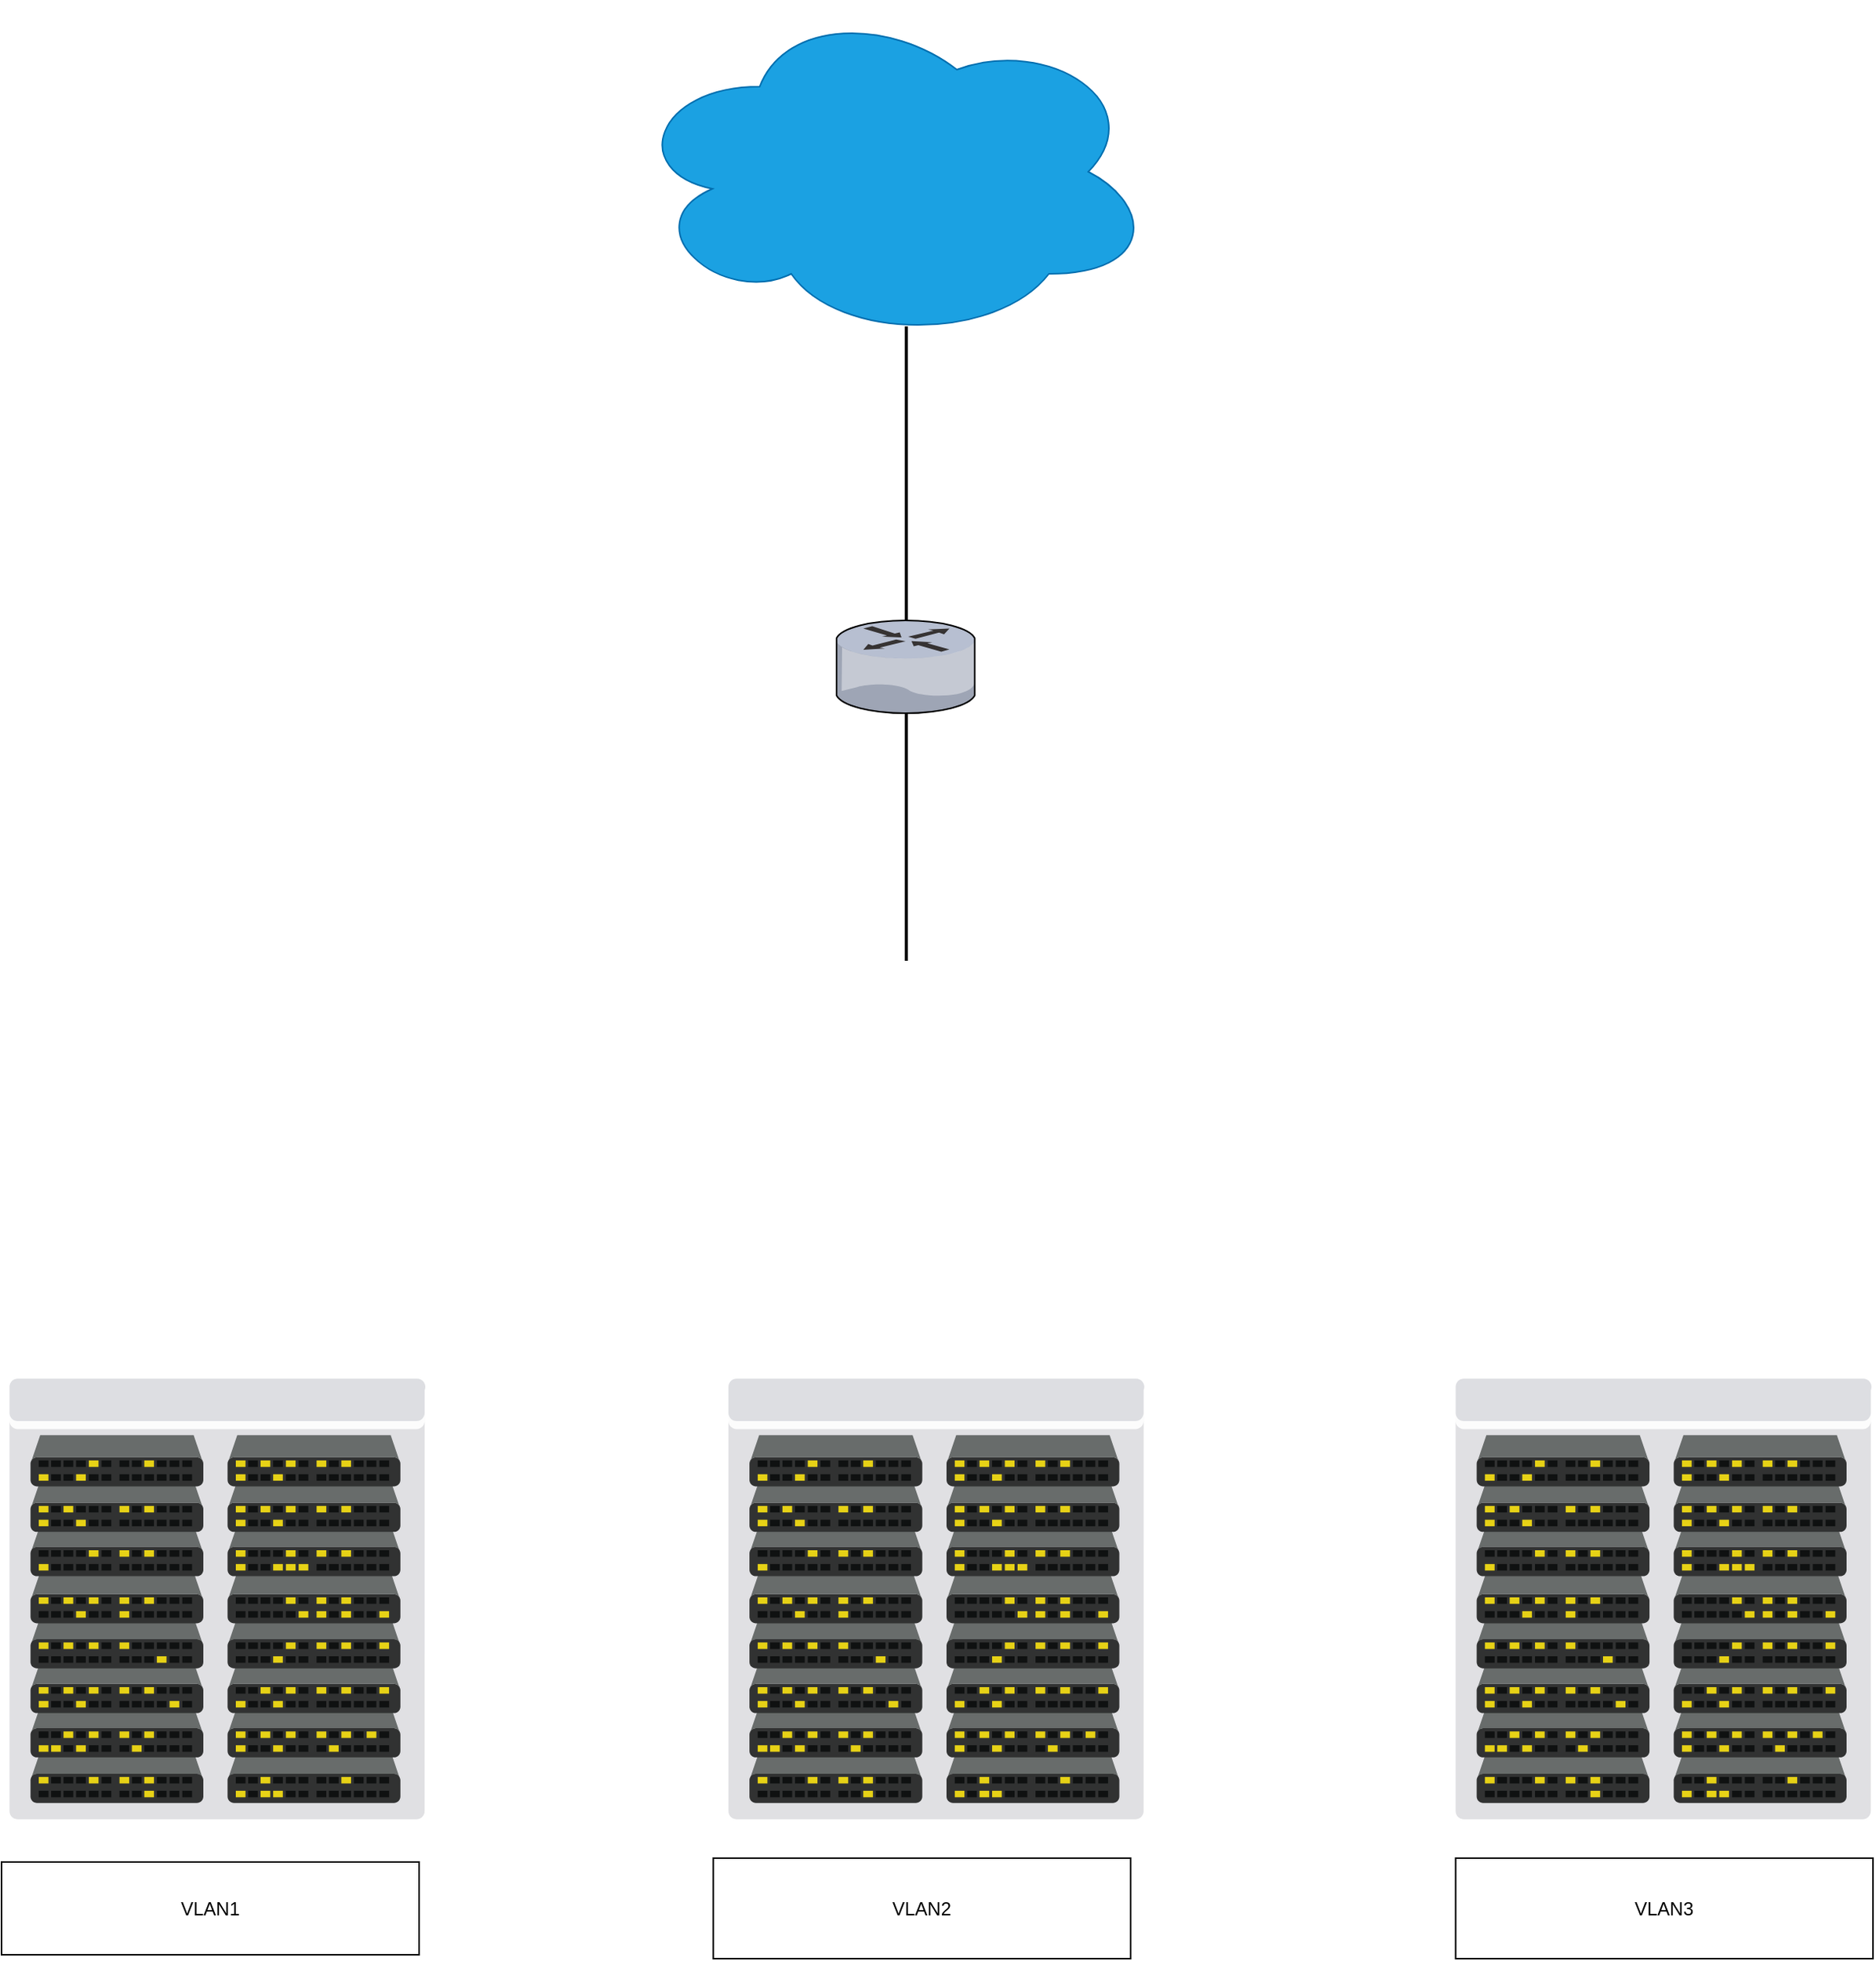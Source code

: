 <mxfile version="26.0.10">
  <diagram name="Page-1" id="e3a06f82-3646-2815-327d-82caf3d4e204">
    <mxGraphModel dx="1434" dy="746" grid="1" gridSize="10" guides="1" tooltips="1" connect="1" arrows="1" fold="1" page="1" pageScale="1.5" pageWidth="1169" pageHeight="826" background="none" math="0" shadow="0">
      <root>
        <mxCell id="0" style=";html=1;" />
        <mxCell id="1" style=";html=1;" parent="0" />
        <mxCell id="FtcXC-A8e_EpROsm66dy-9" value="" style="ellipse;shape=cloud;whiteSpace=wrap;html=1;fillColor=#1ba1e2;strokeColor=#006EAF;fontColor=#ffffff;" vertex="1" parent="1">
          <mxGeometry x="575.2" width="340" height="220" as="geometry" />
        </mxCell>
        <mxCell id="FtcXC-A8e_EpROsm66dy-10" value="" style="line;strokeWidth=2;direction=south;html=1;" vertex="1" parent="1">
          <mxGeometry x="750" y="210" width="10" height="190" as="geometry" />
        </mxCell>
        <mxCell id="FtcXC-A8e_EpROsm66dy-12" value="" style="verticalLabelPosition=bottom;sketch=0;aspect=fixed;html=1;verticalAlign=top;strokeColor=#006EAF;align=center;outlineConnect=0;shape=mxgraph.citrix.router;fillColor=#1ba1e2;fontColor=#ffffff;" vertex="1" parent="1">
          <mxGeometry x="709.8" y="400" width="90.41" height="60" as="geometry" />
        </mxCell>
        <mxCell id="FtcXC-A8e_EpROsm66dy-28" value="" style="line;strokeWidth=2;direction=south;html=1;" vertex="1" parent="1">
          <mxGeometry x="750" y="460" width="10" height="160" as="geometry" />
        </mxCell>
        <mxCell id="FtcXC-A8e_EpROsm66dy-30" value="" style="verticalLabelPosition=bottom;sketch=0;aspect=fixed;html=1;verticalAlign=top;strokeColor=none;align=center;outlineConnect=0;shape=mxgraph.citrix.datacenter;" vertex="1" parent="1">
          <mxGeometry x="175.14" y="890" width="269.16" height="285" as="geometry" />
        </mxCell>
        <mxCell id="FtcXC-A8e_EpROsm66dy-31" value="" style="verticalLabelPosition=bottom;sketch=0;aspect=fixed;html=1;verticalAlign=top;strokeColor=none;align=center;outlineConnect=0;shape=mxgraph.citrix.datacenter;" vertex="1" parent="1">
          <mxGeometry x="640" y="890" width="269.17" height="285" as="geometry" />
        </mxCell>
        <mxCell id="FtcXC-A8e_EpROsm66dy-32" value="" style="verticalLabelPosition=bottom;sketch=0;aspect=fixed;html=1;verticalAlign=top;strokeColor=none;align=center;outlineConnect=0;shape=mxgraph.citrix.datacenter;" vertex="1" parent="1">
          <mxGeometry x="1110.21" y="890" width="269.17" height="285" as="geometry" />
        </mxCell>
        <mxCell id="FtcXC-A8e_EpROsm66dy-33" value="VLAN1" style="whiteSpace=wrap;html=1;" vertex="1" parent="1">
          <mxGeometry x="170" y="1202.5" width="270" height="60" as="geometry" />
        </mxCell>
        <mxCell id="FtcXC-A8e_EpROsm66dy-36" value="VLAN2" style="whiteSpace=wrap;html=1;" vertex="1" parent="1">
          <mxGeometry x="630.21" y="1200" width="269.86" height="65" as="geometry" />
        </mxCell>
        <mxCell id="FtcXC-A8e_EpROsm66dy-39" value="VLAN3" style="whiteSpace=wrap;html=1;" vertex="1" parent="1">
          <mxGeometry x="1110.21" y="1200" width="269.86" height="65" as="geometry" />
        </mxCell>
      </root>
    </mxGraphModel>
  </diagram>
</mxfile>
